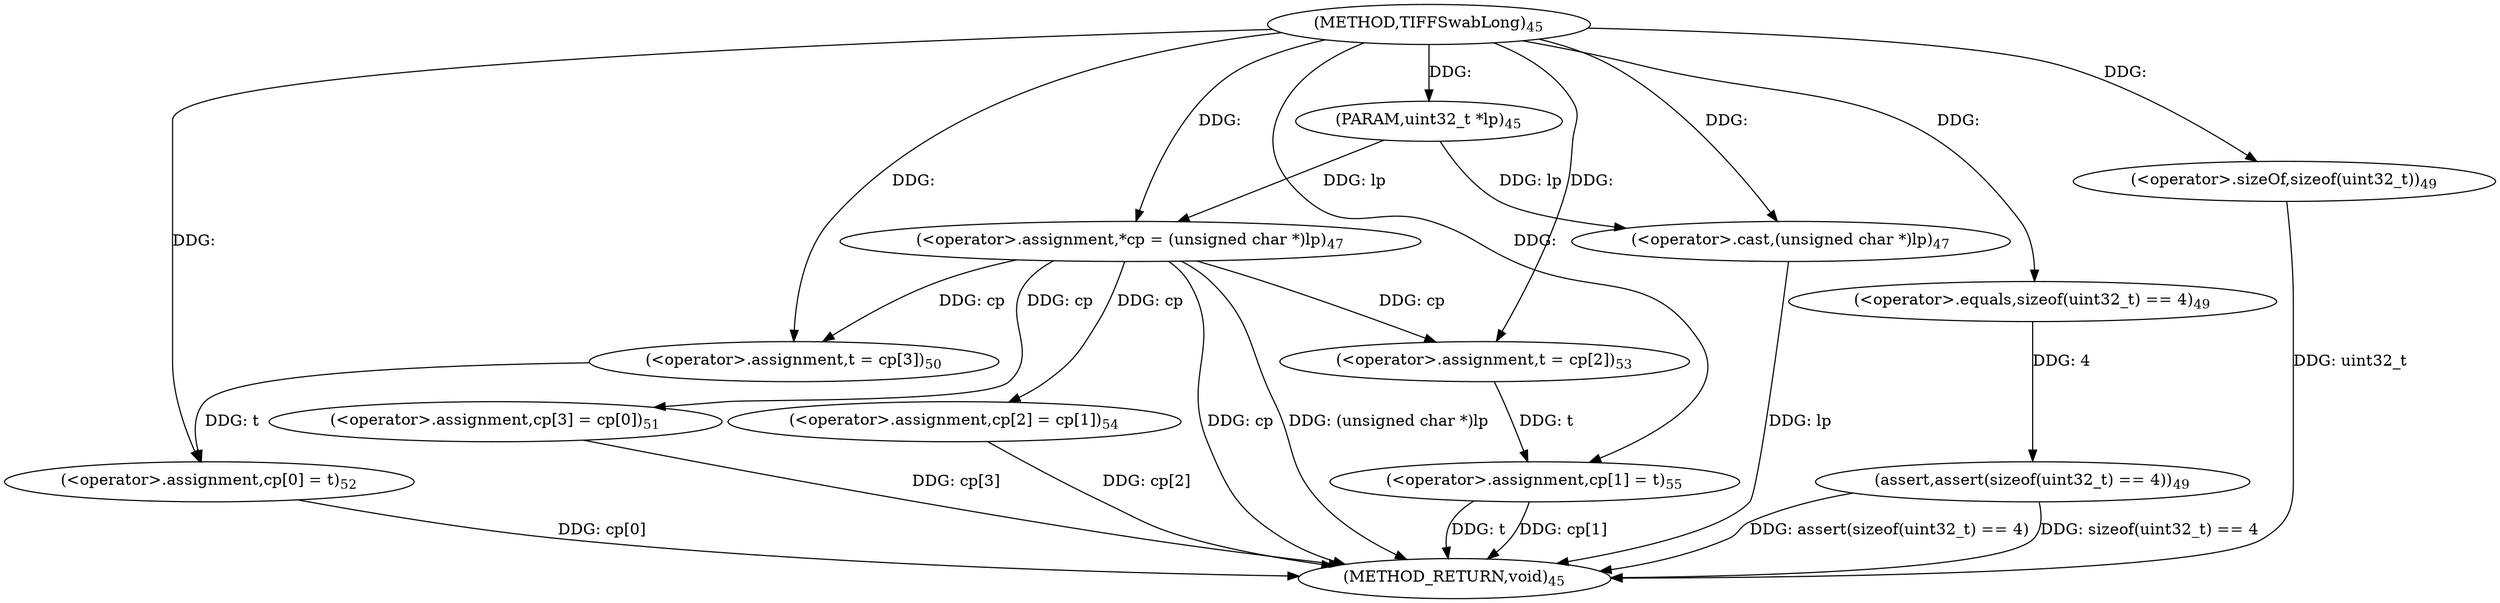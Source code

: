 digraph "TIFFSwabLong" {  
"34312" [label = <(METHOD,TIFFSwabLong)<SUB>45</SUB>> ]
"34361" [label = <(METHOD_RETURN,void)<SUB>45</SUB>> ]
"34313" [label = <(PARAM,uint32_t *lp)<SUB>45</SUB>> ]
"34316" [label = <(&lt;operator&gt;.assignment,*cp = (unsigned char *)lp)<SUB>47</SUB>> ]
"34322" [label = <(assert,assert(sizeof(uint32_t) == 4))<SUB>49</SUB>> ]
"34327" [label = <(&lt;operator&gt;.assignment,t = cp[3])<SUB>50</SUB>> ]
"34332" [label = <(&lt;operator&gt;.assignment,cp[3] = cp[0])<SUB>51</SUB>> ]
"34339" [label = <(&lt;operator&gt;.assignment,cp[0] = t)<SUB>52</SUB>> ]
"34344" [label = <(&lt;operator&gt;.assignment,t = cp[2])<SUB>53</SUB>> ]
"34349" [label = <(&lt;operator&gt;.assignment,cp[2] = cp[1])<SUB>54</SUB>> ]
"34356" [label = <(&lt;operator&gt;.assignment,cp[1] = t)<SUB>55</SUB>> ]
"34318" [label = <(&lt;operator&gt;.cast,(unsigned char *)lp)<SUB>47</SUB>> ]
"34323" [label = <(&lt;operator&gt;.equals,sizeof(uint32_t) == 4)<SUB>49</SUB>> ]
"34324" [label = <(&lt;operator&gt;.sizeOf,sizeof(uint32_t))<SUB>49</SUB>> ]
  "34316" -> "34361"  [ label = "DDG: cp"] 
  "34318" -> "34361"  [ label = "DDG: lp"] 
  "34316" -> "34361"  [ label = "DDG: (unsigned char *)lp"] 
  "34322" -> "34361"  [ label = "DDG: sizeof(uint32_t) == 4"] 
  "34322" -> "34361"  [ label = "DDG: assert(sizeof(uint32_t) == 4)"] 
  "34332" -> "34361"  [ label = "DDG: cp[3]"] 
  "34339" -> "34361"  [ label = "DDG: cp[0]"] 
  "34349" -> "34361"  [ label = "DDG: cp[2]"] 
  "34356" -> "34361"  [ label = "DDG: cp[1]"] 
  "34356" -> "34361"  [ label = "DDG: t"] 
  "34324" -> "34361"  [ label = "DDG: uint32_t"] 
  "34312" -> "34313"  [ label = "DDG: "] 
  "34313" -> "34316"  [ label = "DDG: lp"] 
  "34312" -> "34316"  [ label = "DDG: "] 
  "34316" -> "34327"  [ label = "DDG: cp"] 
  "34316" -> "34332"  [ label = "DDG: cp"] 
  "34327" -> "34339"  [ label = "DDG: t"] 
  "34312" -> "34339"  [ label = "DDG: "] 
  "34316" -> "34344"  [ label = "DDG: cp"] 
  "34316" -> "34349"  [ label = "DDG: cp"] 
  "34344" -> "34356"  [ label = "DDG: t"] 
  "34312" -> "34356"  [ label = "DDG: "] 
  "34323" -> "34322"  [ label = "DDG: 4"] 
  "34312" -> "34327"  [ label = "DDG: "] 
  "34312" -> "34344"  [ label = "DDG: "] 
  "34313" -> "34318"  [ label = "DDG: lp"] 
  "34312" -> "34318"  [ label = "DDG: "] 
  "34312" -> "34323"  [ label = "DDG: "] 
  "34312" -> "34324"  [ label = "DDG: "] 
}
